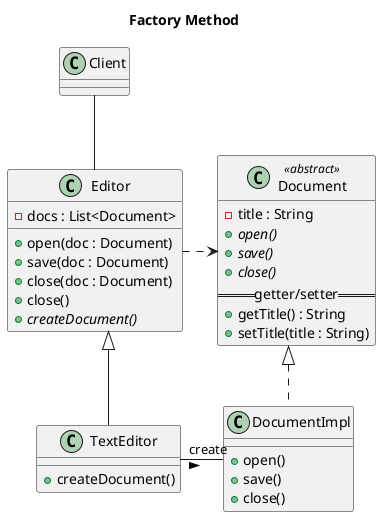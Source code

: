 @startuml
skinparam linetype ortho

title Factory Method
'scale 1.5

class Editor {
    - docs : List<Document>
    + open(doc : Document)
    + save(doc : Document)
    + close(doc : Document)
    + close()
    + {abstract} createDocument()
}

class Document <<abstract>> {
    - title : String
    + {abstract} open()
    + {abstract} save()
    + {abstract} close()
    == getter/setter ==
    + getTitle() : String
    + setTitle(title : String)
}

class DocumentImpl implements Document {
    + open()
    + save()
    + close()
}

class TextEditor extends Editor {
    + createDocument()
}

TextEditor - DocumentImpl : "create" >
Editor .> Document

Client -- Editor

@enduml
